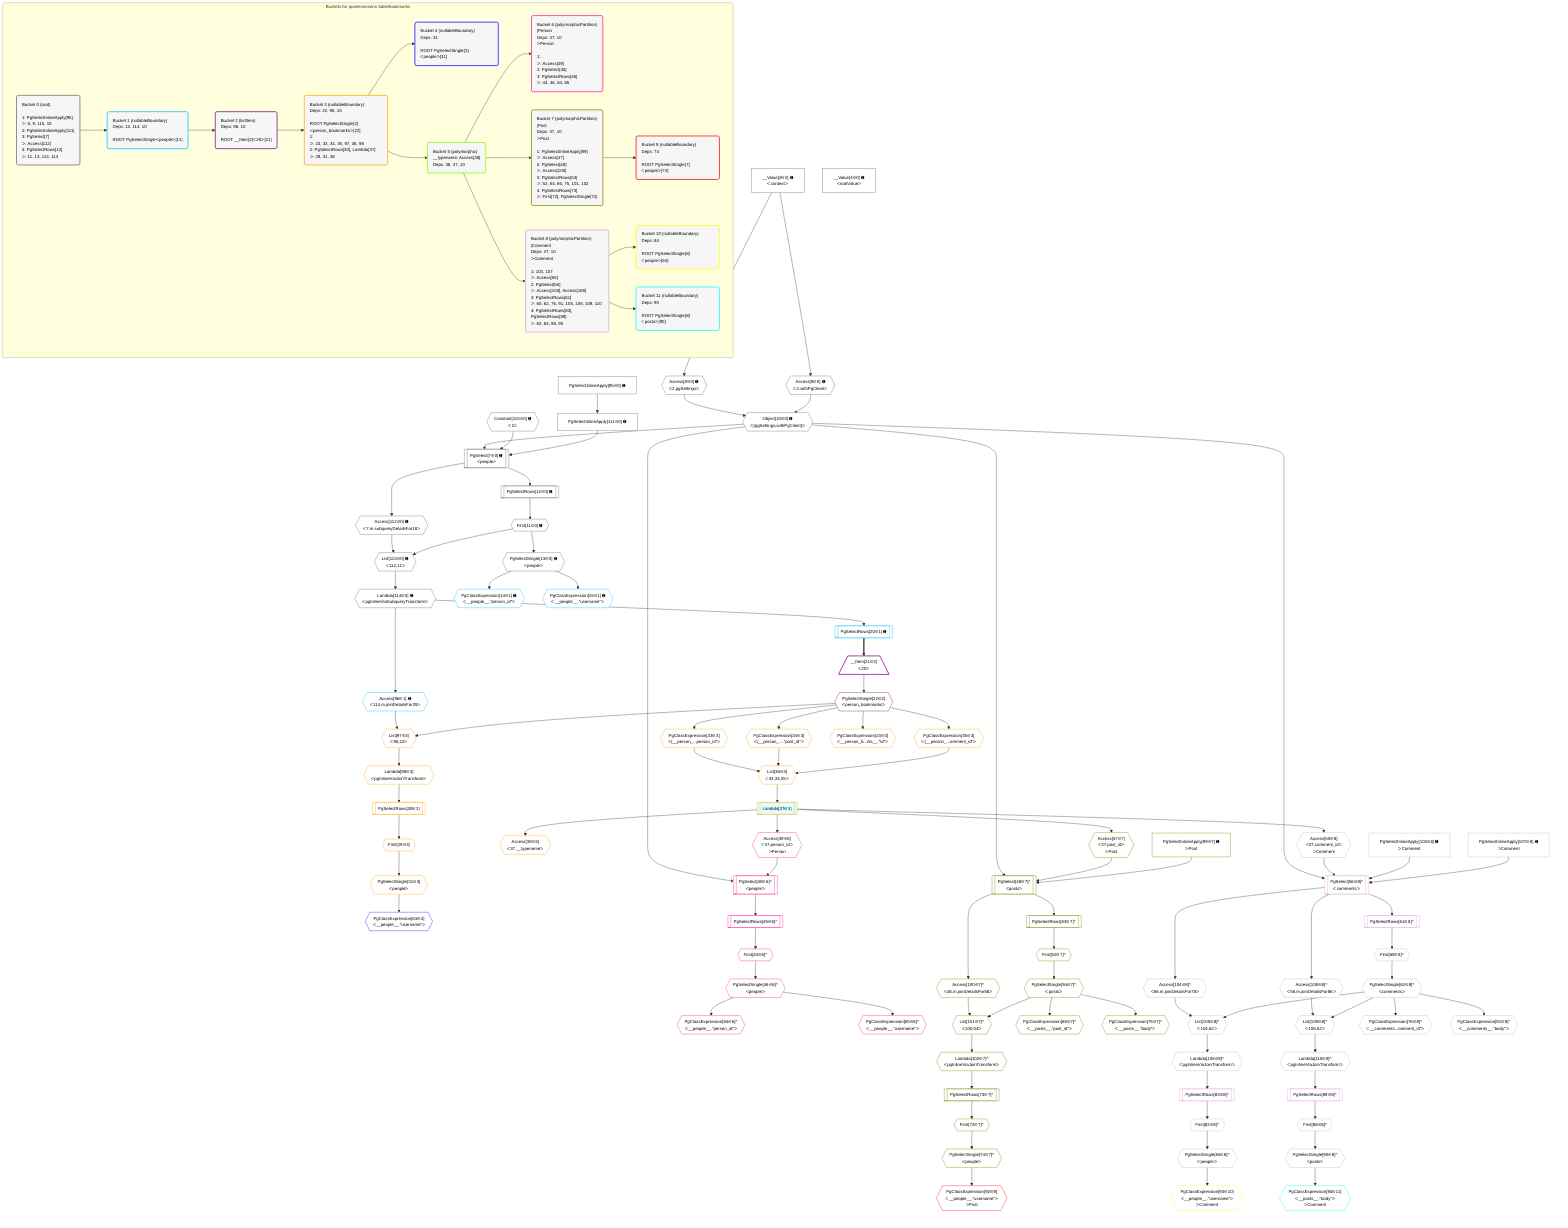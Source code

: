 %%{init: {'themeVariables': { 'fontSize': '12px'}}}%%
graph TD
    classDef path fill:#eee,stroke:#000,color:#000
    classDef plan fill:#fff,stroke-width:1px,color:#000
    classDef itemplan fill:#fff,stroke-width:2px,color:#000
    classDef unbatchedplan fill:#dff,stroke-width:1px,color:#000
    classDef sideeffectplan fill:#fcc,stroke-width:2px,color:#000
    classDef bucket fill:#f6f6f6,color:#000,stroke-width:2px,text-align:left

    subgraph "Buckets for queries/unions-table/bookmarks"
    Bucket0("Bucket 0 (root)<br /><br />1: PgSelectInlineApply[95]<br />ᐳ: 8, 9, 115, 10<br />2: PgSelectInlineApply[111]<br />3: PgSelect[7]<br />ᐳ: Access[112]<br />4: PgSelectRows[12]<br />ᐳ: 11, 13, 113, 114"):::bucket
    Bucket1("Bucket 1 (nullableBoundary)<br />Deps: 13, 114, 10<br /><br />ROOT PgSelectSingleᐸpeopleᐳ[13]"):::bucket
    Bucket2("Bucket 2 (listItem)<br />Deps: 96, 10<br /><br />ROOT __Item{2}ᐸ20ᐳ[21]"):::bucket
    Bucket3("Bucket 3 (nullableBoundary)<br />Deps: 22, 96, 10<br /><br />ROOT PgSelectSingle{2}ᐸperson_bookmarksᐳ[22]<br />1: <br />ᐳ: 23, 33, 34, 35, 97, 36, 98<br />2: PgSelectRows[30], Lambda[37]<br />ᐳ: 29, 31, 38"):::bucket
    Bucket4("Bucket 4 (nullableBoundary)<br />Deps: 31<br /><br />ROOT PgSelectSingle{3}ᐸpeopleᐳ[31]"):::bucket
    Bucket5("Bucket 5 (polymorphic)<br />__typename: Access[38]<br />Deps: 38, 37, 10"):::bucket
    Bucket6("Bucket 6 (polymorphicPartition)<br />|Person<br />Deps: 37, 10<br />ᐳPerson<br /><br />1: <br />ᐳ: Access[39]<br />2: PgSelect[40]<br />3: PgSelectRows[45]<br />ᐳ: 44, 46, 64, 65"):::bucket
    Bucket7("Bucket 7 (polymorphicPartition)<br />|Post<br />Deps: 37, 10<br />ᐳPost<br /><br />1: PgSelectInlineApply[99]<br />ᐳ: Access[47]<br />2: PgSelect[48]<br />ᐳ: Access[100]<br />3: PgSelectRows[53]<br />ᐳ: 52, 54, 66, 75, 101, 102<br />4: PgSelectRows[73]<br />ᐳ: First[72], PgSelectSingle[74]"):::bucket
    Bucket8("Bucket 8 (polymorphicPartition)<br />|Comment<br />Deps: 37, 10<br />ᐳComment<br /><br />1: 103, 107<br />ᐳ: Access[55]<br />2: PgSelect[56]<br />ᐳ: Access[104], Access[108]<br />3: PgSelectRows[61]<br />ᐳ: 60, 62, 76, 91, 105, 106, 109, 110<br />4: PgSelectRows[83], PgSelectRows[89]<br />ᐳ: 82, 84, 88, 90"):::bucket
    Bucket9("Bucket 9 (nullableBoundary)<br />Deps: 74<br /><br />ROOT PgSelectSingle{7}ᐸpeopleᐳ[74]"):::bucket
    Bucket10("Bucket 10 (nullableBoundary)<br />Deps: 84<br /><br />ROOT PgSelectSingle{8}ᐸpeopleᐳ[84]"):::bucket
    Bucket11("Bucket 11 (nullableBoundary)<br />Deps: 90<br /><br />ROOT PgSelectSingle{8}ᐸpostsᐳ[90]"):::bucket
    end
    Bucket0 --> Bucket1
    Bucket1 --> Bucket2
    Bucket2 --> Bucket3
    Bucket3 --> Bucket4 & Bucket5
    Bucket5 --> Bucket6 & Bucket7 & Bucket8
    Bucket7 --> Bucket9
    Bucket8 --> Bucket10 & Bucket11

    %% plan dependencies
    PgSelect7[["PgSelect[7∈0] ➊<br />ᐸpeopleᐳ"]]:::plan
    Object10{{"Object[10∈0] ➊<br />ᐸ{pgSettings,withPgClient}ᐳ"}}:::plan
    Constant115{{"Constant[115∈0] ➊<br />ᐸ2ᐳ"}}:::plan
    PgSelectInlineApply111["PgSelectInlineApply[111∈0] ➊"]:::plan
    Object10 & Constant115 & PgSelectInlineApply111 --> PgSelect7
    Access8{{"Access[8∈0] ➊<br />ᐸ2.pgSettingsᐳ"}}:::plan
    Access9{{"Access[9∈0] ➊<br />ᐸ2.withPgClientᐳ"}}:::plan
    Access8 & Access9 --> Object10
    List113{{"List[113∈0] ➊<br />ᐸ112,11ᐳ"}}:::plan
    Access112{{"Access[112∈0] ➊<br />ᐸ7.m.subqueryDetailsFor16ᐳ"}}:::plan
    First11{{"First[11∈0] ➊"}}:::plan
    Access112 & First11 --> List113
    __Value2["__Value[2∈0] ➊<br />ᐸcontextᐳ"]:::plan
    __Value2 --> Access8
    __Value2 --> Access9
    PgSelectRows12[["PgSelectRows[12∈0] ➊"]]:::plan
    PgSelectRows12 --> First11
    PgSelect7 --> PgSelectRows12
    PgSelectSingle13{{"PgSelectSingle[13∈0] ➊<br />ᐸpeopleᐳ"}}:::plan
    First11 --> PgSelectSingle13
    PgSelectInlineApply95["PgSelectInlineApply[95∈0] ➊"]:::plan
    PgSelectInlineApply95 --> PgSelectInlineApply111
    PgSelect7 --> Access112
    Lambda114{{"Lambda[114∈0] ➊<br />ᐸpgInlineViaSubqueryTransformᐳ"}}:::plan
    List113 --> Lambda114
    __Value4["__Value[4∈0] ➊<br />ᐸrootValueᐳ"]:::plan
    PgClassExpression14{{"PgClassExpression[14∈1] ➊<br />ᐸ__people__.”person_id”ᐳ"}}:::plan
    PgSelectSingle13 --> PgClassExpression14
    PgClassExpression15{{"PgClassExpression[15∈1] ➊<br />ᐸ__people__.”username”ᐳ"}}:::plan
    PgSelectSingle13 --> PgClassExpression15
    PgSelectRows20[["PgSelectRows[20∈1] ➊"]]:::plan
    Lambda114 --> PgSelectRows20
    Access96{{"Access[96∈1] ➊<br />ᐸ114.m.joinDetailsFor25ᐳ"}}:::plan
    Lambda114 --> Access96
    __Item21[/"__Item[21∈2]<br />ᐸ20ᐳ"\]:::itemplan
    PgSelectRows20 ==> __Item21
    PgSelectSingle22{{"PgSelectSingle[22∈2]<br />ᐸperson_bookmarksᐳ"}}:::plan
    __Item21 --> PgSelectSingle22
    List36{{"List[36∈3]<br />ᐸ33,34,35ᐳ"}}:::plan
    PgClassExpression33{{"PgClassExpression[33∈3]<br />ᐸ(__person_...person_id”ᐳ"}}:::plan
    PgClassExpression34{{"PgClassExpression[34∈3]<br />ᐸ(__person_....”post_id”ᐳ"}}:::plan
    PgClassExpression35{{"PgClassExpression[35∈3]<br />ᐸ(__person_...omment_id”ᐳ"}}:::plan
    PgClassExpression33 & PgClassExpression34 & PgClassExpression35 --> List36
    List97{{"List[97∈3]<br />ᐸ96,22ᐳ"}}:::plan
    Access96 & PgSelectSingle22 --> List97
    PgClassExpression23{{"PgClassExpression[23∈3]<br />ᐸ__person_b...rks__.”id”ᐳ"}}:::plan
    PgSelectSingle22 --> PgClassExpression23
    First29{{"First[29∈3]"}}:::plan
    PgSelectRows30[["PgSelectRows[30∈3]"]]:::plan
    PgSelectRows30 --> First29
    Lambda98{{"Lambda[98∈3]<br />ᐸpgInlineViaJoinTransformᐳ"}}:::plan
    Lambda98 --> PgSelectRows30
    PgSelectSingle31{{"PgSelectSingle[31∈3]<br />ᐸpeopleᐳ"}}:::plan
    First29 --> PgSelectSingle31
    PgSelectSingle22 --> PgClassExpression33
    PgSelectSingle22 --> PgClassExpression34
    PgSelectSingle22 --> PgClassExpression35
    Lambda37[["Lambda[37∈3]"]]:::unbatchedplan
    List36 --> Lambda37
    Access38{{"Access[38∈3]<br />ᐸ37.__typenameᐳ"}}:::plan
    Lambda37 --> Access38
    List97 --> Lambda98
    PgClassExpression63{{"PgClassExpression[63∈4]<br />ᐸ__people__.”username”ᐳ"}}:::plan
    PgSelectSingle31 --> PgClassExpression63
    PgSelect40[["PgSelect[40∈6]^<br />ᐸpeopleᐳ"]]:::plan
    Access39{{"Access[39∈6]<br />ᐸ37.person_idᐳ<br />ᐳPerson"}}:::plan
    Object10 & Access39 --> PgSelect40
    Lambda37 --> Access39
    First44{{"First[44∈6]^"}}:::plan
    PgSelectRows45[["PgSelectRows[45∈6]^"]]:::plan
    PgSelectRows45 --> First44
    PgSelect40 --> PgSelectRows45
    PgSelectSingle46{{"PgSelectSingle[46∈6]^<br />ᐸpeopleᐳ"}}:::plan
    First44 --> PgSelectSingle46
    PgClassExpression64{{"PgClassExpression[64∈6]^<br />ᐸ__people__.”person_id”ᐳ"}}:::plan
    PgSelectSingle46 --> PgClassExpression64
    PgClassExpression65{{"PgClassExpression[65∈6]^<br />ᐸ__people__.”username”ᐳ"}}:::plan
    PgSelectSingle46 --> PgClassExpression65
    PgSelect48[["PgSelect[48∈7]^<br />ᐸpostsᐳ"]]:::plan
    Access47{{"Access[47∈7]<br />ᐸ37.post_idᐳ<br />ᐳPost"}}:::plan
    PgSelectInlineApply99["PgSelectInlineApply[99∈7] ➊<br />ᐳPost"]:::plan
    Object10 & Access47 & PgSelectInlineApply99 --> PgSelect48
    List101{{"List[101∈7]^<br />ᐸ100,54ᐳ"}}:::plan
    Access100{{"Access[100∈7]^<br />ᐸ48.m.joinDetailsFor68ᐳ"}}:::plan
    PgSelectSingle54{{"PgSelectSingle[54∈7]^<br />ᐸpostsᐳ"}}:::plan
    Access100 & PgSelectSingle54 --> List101
    Lambda37 --> Access47
    First52{{"First[52∈7]^"}}:::plan
    PgSelectRows53[["PgSelectRows[53∈7]^"]]:::plan
    PgSelectRows53 --> First52
    PgSelect48 --> PgSelectRows53
    First52 --> PgSelectSingle54
    PgClassExpression66{{"PgClassExpression[66∈7]^<br />ᐸ__posts__.”post_id”ᐳ"}}:::plan
    PgSelectSingle54 --> PgClassExpression66
    First72{{"First[72∈7]^"}}:::plan
    PgSelectRows73[["PgSelectRows[73∈7]^"]]:::plan
    PgSelectRows73 --> First72
    Lambda102{{"Lambda[102∈7]^<br />ᐸpgInlineViaJoinTransformᐳ"}}:::plan
    Lambda102 --> PgSelectRows73
    PgSelectSingle74{{"PgSelectSingle[74∈7]^<br />ᐸpeopleᐳ"}}:::plan
    First72 --> PgSelectSingle74
    PgClassExpression75{{"PgClassExpression[75∈7]^<br />ᐸ__posts__.”body”ᐳ"}}:::plan
    PgSelectSingle54 --> PgClassExpression75
    PgSelect48 --> Access100
    List101 --> Lambda102
    PgClassExpression92{{"PgClassExpression[92∈9]<br />ᐸ__people__.”username”ᐳ<br />ᐳPost"}}:::plan
    PgSelectSingle74 --> PgClassExpression92
    PgSelect56[["PgSelect[56∈8]^<br />ᐸcommentsᐳ"]]:::plan
    Access55{{"Access[55∈8]<br />ᐸ37.comment_idᐳ<br />ᐳComment"}}:::plan
    PgSelectInlineApply103["PgSelectInlineApply[103∈8] ➊<br />ᐳComment"]:::plan
    PgSelectInlineApply107["PgSelectInlineApply[107∈8] ➊<br />ᐳComment"]:::plan
    Object10 & Access55 & PgSelectInlineApply103 & PgSelectInlineApply107 --> PgSelect56
    List105{{"List[105∈8]^<br />ᐸ104,62ᐳ"}}:::plan
    Access104{{"Access[104∈8]^<br />ᐸ56.m.joinDetailsFor78ᐳ"}}:::plan
    PgSelectSingle62{{"PgSelectSingle[62∈8]^<br />ᐸcommentsᐳ"}}:::plan
    Access104 & PgSelectSingle62 --> List105
    List109{{"List[109∈8]^<br />ᐸ108,62ᐳ"}}:::plan
    Access108{{"Access[108∈8]^<br />ᐸ56.m.joinDetailsFor86ᐳ"}}:::plan
    Access108 & PgSelectSingle62 --> List109
    Lambda37 --> Access55
    First60{{"First[60∈8]^"}}:::plan
    PgSelectRows61[["PgSelectRows[61∈8]^"]]:::plan
    PgSelectRows61 --> First60
    PgSelect56 --> PgSelectRows61
    First60 --> PgSelectSingle62
    PgClassExpression76{{"PgClassExpression[76∈8]^<br />ᐸ__comments...omment_id”ᐳ"}}:::plan
    PgSelectSingle62 --> PgClassExpression76
    First82{{"First[82∈8]^"}}:::plan
    PgSelectRows83[["PgSelectRows[83∈8]^"]]:::plan
    PgSelectRows83 --> First82
    Lambda106{{"Lambda[106∈8]^<br />ᐸpgInlineViaJoinTransformᐳ"}}:::plan
    Lambda106 --> PgSelectRows83
    PgSelectSingle84{{"PgSelectSingle[84∈8]^<br />ᐸpeopleᐳ"}}:::plan
    First82 --> PgSelectSingle84
    First88{{"First[88∈8]^"}}:::plan
    PgSelectRows89[["PgSelectRows[89∈8]^"]]:::plan
    PgSelectRows89 --> First88
    Lambda110{{"Lambda[110∈8]^<br />ᐸpgInlineViaJoinTransformᐳ"}}:::plan
    Lambda110 --> PgSelectRows89
    PgSelectSingle90{{"PgSelectSingle[90∈8]^<br />ᐸpostsᐳ"}}:::plan
    First88 --> PgSelectSingle90
    PgClassExpression91{{"PgClassExpression[91∈8]^<br />ᐸ__comments__.”body”ᐳ"}}:::plan
    PgSelectSingle62 --> PgClassExpression91
    PgSelect56 --> Access104
    List105 --> Lambda106
    PgSelect56 --> Access108
    List109 --> Lambda110
    PgClassExpression93{{"PgClassExpression[93∈10]<br />ᐸ__people__.”username”ᐳ<br />ᐳComment"}}:::plan
    PgSelectSingle84 --> PgClassExpression93
    PgClassExpression94{{"PgClassExpression[94∈11]<br />ᐸ__posts__.”body”ᐳ<br />ᐳComment"}}:::plan
    PgSelectSingle90 --> PgClassExpression94

    %% define steps
    classDef bucket0 stroke:#696969
    class Bucket0,__Value2,__Value4,PgSelect7,Access8,Access9,Object10,First11,PgSelectRows12,PgSelectSingle13,PgSelectInlineApply95,PgSelectInlineApply111,Access112,List113,Lambda114,Constant115 bucket0
    classDef bucket1 stroke:#00bfff
    class Bucket1,PgClassExpression14,PgClassExpression15,PgSelectRows20,Access96 bucket1
    classDef bucket2 stroke:#7f007f
    class Bucket2,__Item21,PgSelectSingle22 bucket2
    classDef bucket3 stroke:#ffa500
    class Bucket3,PgClassExpression23,First29,PgSelectRows30,PgSelectSingle31,PgClassExpression33,PgClassExpression34,PgClassExpression35,List36,Lambda37,Access38,List97,Lambda98 bucket3
    classDef bucket4 stroke:#0000ff
    class Bucket4,PgClassExpression63 bucket4
    classDef bucket5 stroke:#7fff00
    class Bucket5 bucket5
    classDef bucket6 stroke:#ff1493
    class Bucket6,Access39,PgSelect40,First44,PgSelectRows45,PgSelectSingle46,PgClassExpression64,PgClassExpression65 bucket6
    classDef bucket7 stroke:#808000
    class Bucket7,Access47,PgSelect48,First52,PgSelectRows53,PgSelectSingle54,PgClassExpression66,First72,PgSelectRows73,PgSelectSingle74,PgClassExpression75,PgSelectInlineApply99,Access100,List101,Lambda102 bucket7
    classDef bucket8 stroke:#dda0dd
    class Bucket8,Access55,PgSelect56,First60,PgSelectRows61,PgSelectSingle62,PgClassExpression76,First82,PgSelectRows83,PgSelectSingle84,First88,PgSelectRows89,PgSelectSingle90,PgClassExpression91,PgSelectInlineApply103,Access104,List105,Lambda106,PgSelectInlineApply107,Access108,List109,Lambda110 bucket8
    classDef bucket9 stroke:#ff0000
    class Bucket9,PgClassExpression92 bucket9
    classDef bucket10 stroke:#ffff00
    class Bucket10,PgClassExpression93 bucket10
    classDef bucket11 stroke:#00ffff
    class Bucket11,PgClassExpression94 bucket11